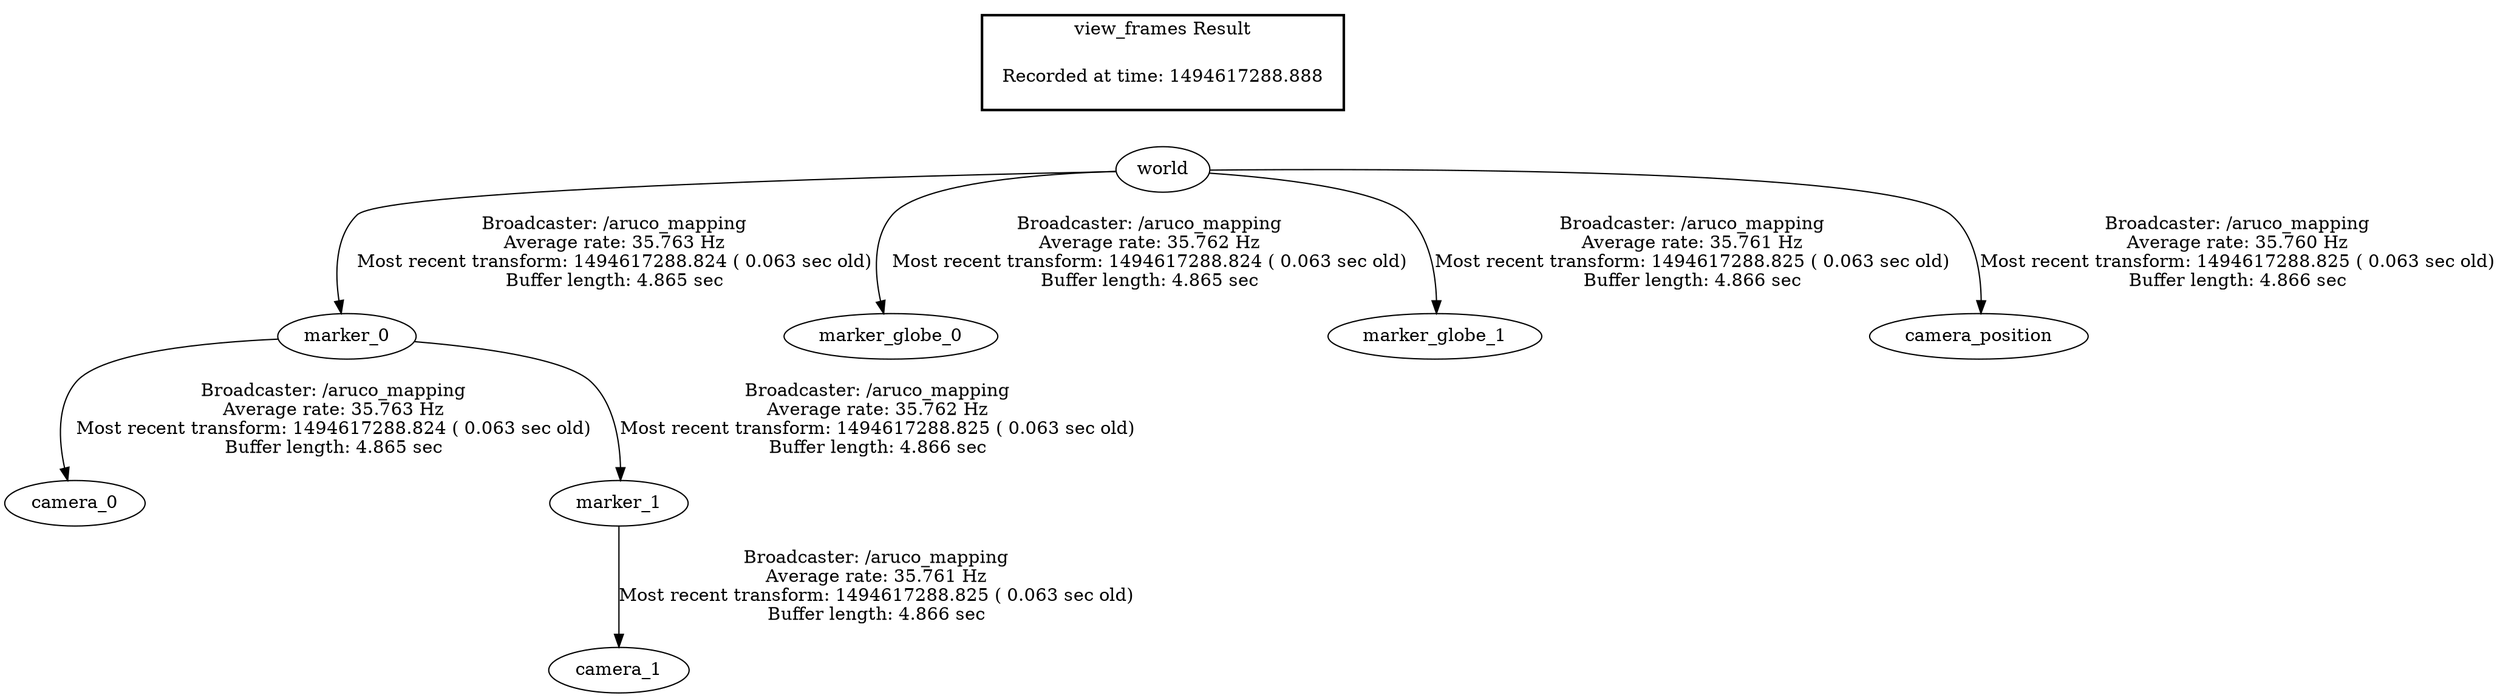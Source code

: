 digraph G {
"world" -> "marker_0"[label="Broadcaster: /aruco_mapping\nAverage rate: 35.763 Hz\nMost recent transform: 1494617288.824 ( 0.063 sec old)\nBuffer length: 4.865 sec\n"];
"marker_0" -> "camera_0"[label="Broadcaster: /aruco_mapping\nAverage rate: 35.763 Hz\nMost recent transform: 1494617288.824 ( 0.063 sec old)\nBuffer length: 4.865 sec\n"];
"world" -> "marker_globe_0"[label="Broadcaster: /aruco_mapping\nAverage rate: 35.762 Hz\nMost recent transform: 1494617288.824 ( 0.063 sec old)\nBuffer length: 4.865 sec\n"];
"marker_0" -> "marker_1"[label="Broadcaster: /aruco_mapping\nAverage rate: 35.762 Hz\nMost recent transform: 1494617288.825 ( 0.063 sec old)\nBuffer length: 4.866 sec\n"];
"marker_1" -> "camera_1"[label="Broadcaster: /aruco_mapping\nAverage rate: 35.761 Hz\nMost recent transform: 1494617288.825 ( 0.063 sec old)\nBuffer length: 4.866 sec\n"];
"world" -> "marker_globe_1"[label="Broadcaster: /aruco_mapping\nAverage rate: 35.761 Hz\nMost recent transform: 1494617288.825 ( 0.063 sec old)\nBuffer length: 4.866 sec\n"];
"world" -> "camera_position"[label="Broadcaster: /aruco_mapping\nAverage rate: 35.760 Hz\nMost recent transform: 1494617288.825 ( 0.063 sec old)\nBuffer length: 4.866 sec\n"];
edge [style=invis];
 subgraph cluster_legend { style=bold; color=black; label ="view_frames Result";
"Recorded at time: 1494617288.888"[ shape=plaintext ] ;
 }->"world";
}